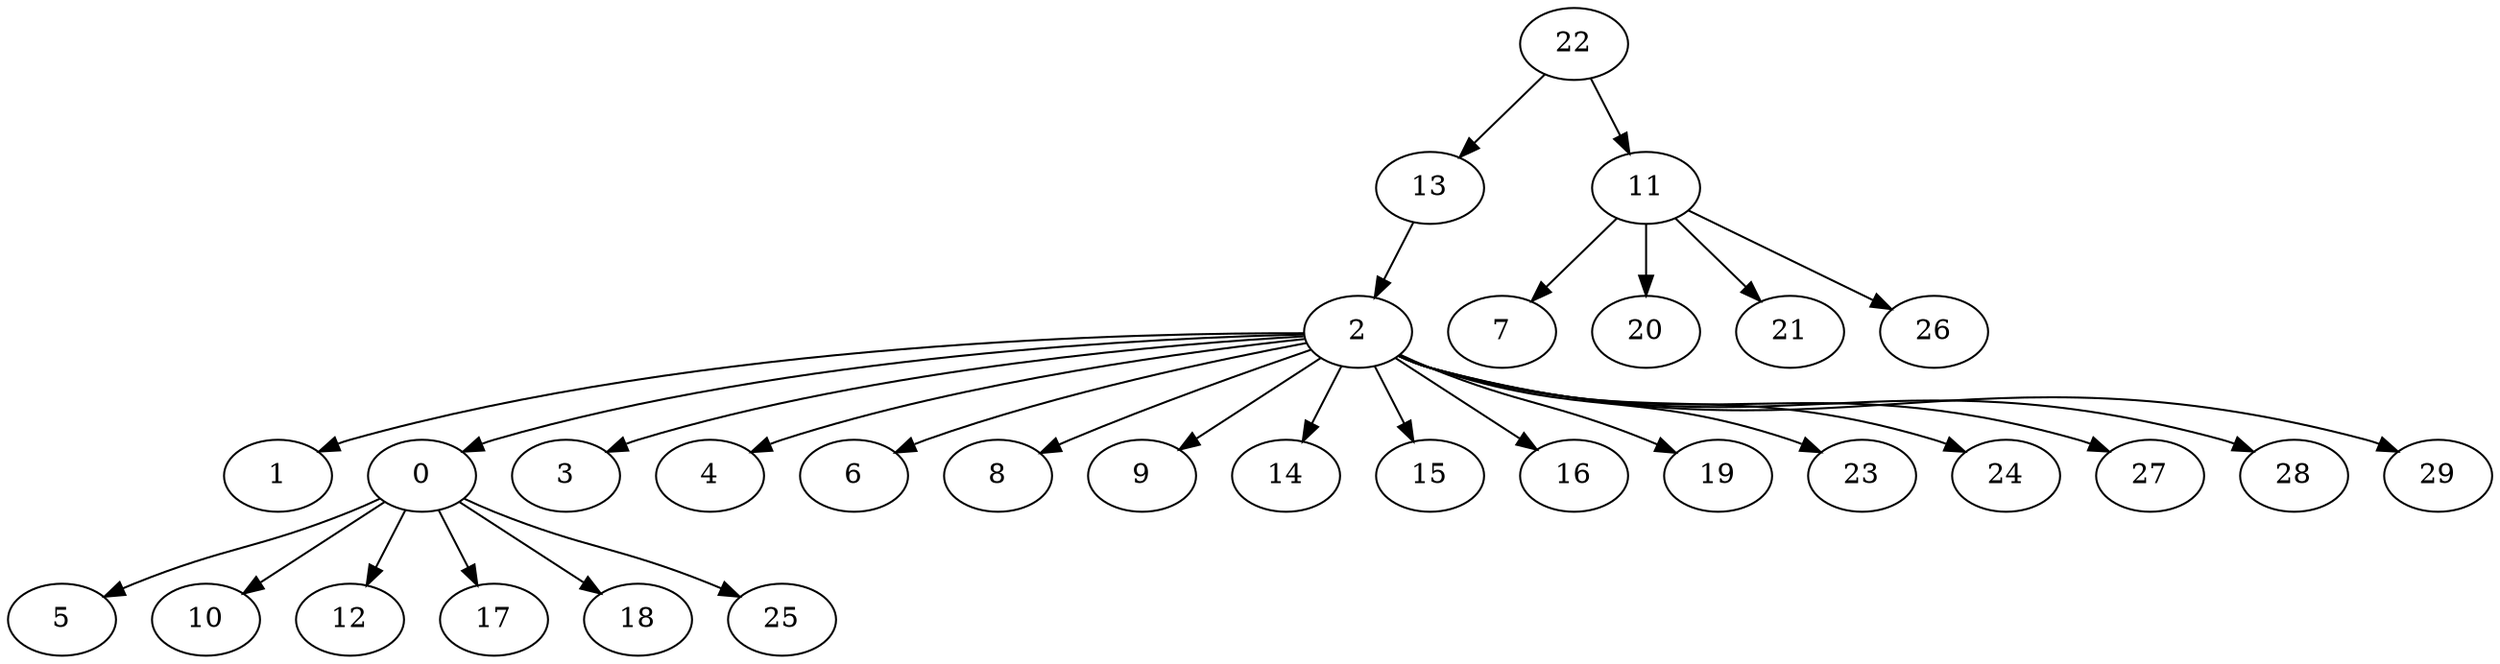 digraph my_graph {
22 [label=22]
13 [label=13]
11 [label=11]
2 [label=2]
7 [label=7]
20 [label=20]
21 [label=21]
26 [label=26]
1 [label=1]
0 [label=0]
3 [label=3]
4 [label=4]
6 [label=6]
8 [label=8]
9 [label=9]
14 [label=14]
15 [label=15]
16 [label=16]
19 [label=19]
23 [label=23]
24 [label=24]
27 [label=27]
28 [label=28]
29 [label=29]
5 [label=5]
10 [label=10]
12 [label=12]
17 [label=17]
18 [label=18]
25 [label=25]
22->13
22->11
13->2
11->7
11->20
11->21
11->26
2->1
2->0
2->3
2->4
2->6
2->8
2->9
2->14
2->15
2->16
2->19
2->23
2->24
2->27
2->28
2->29
0->5
0->10
0->12
0->17
0->18
0->25
}